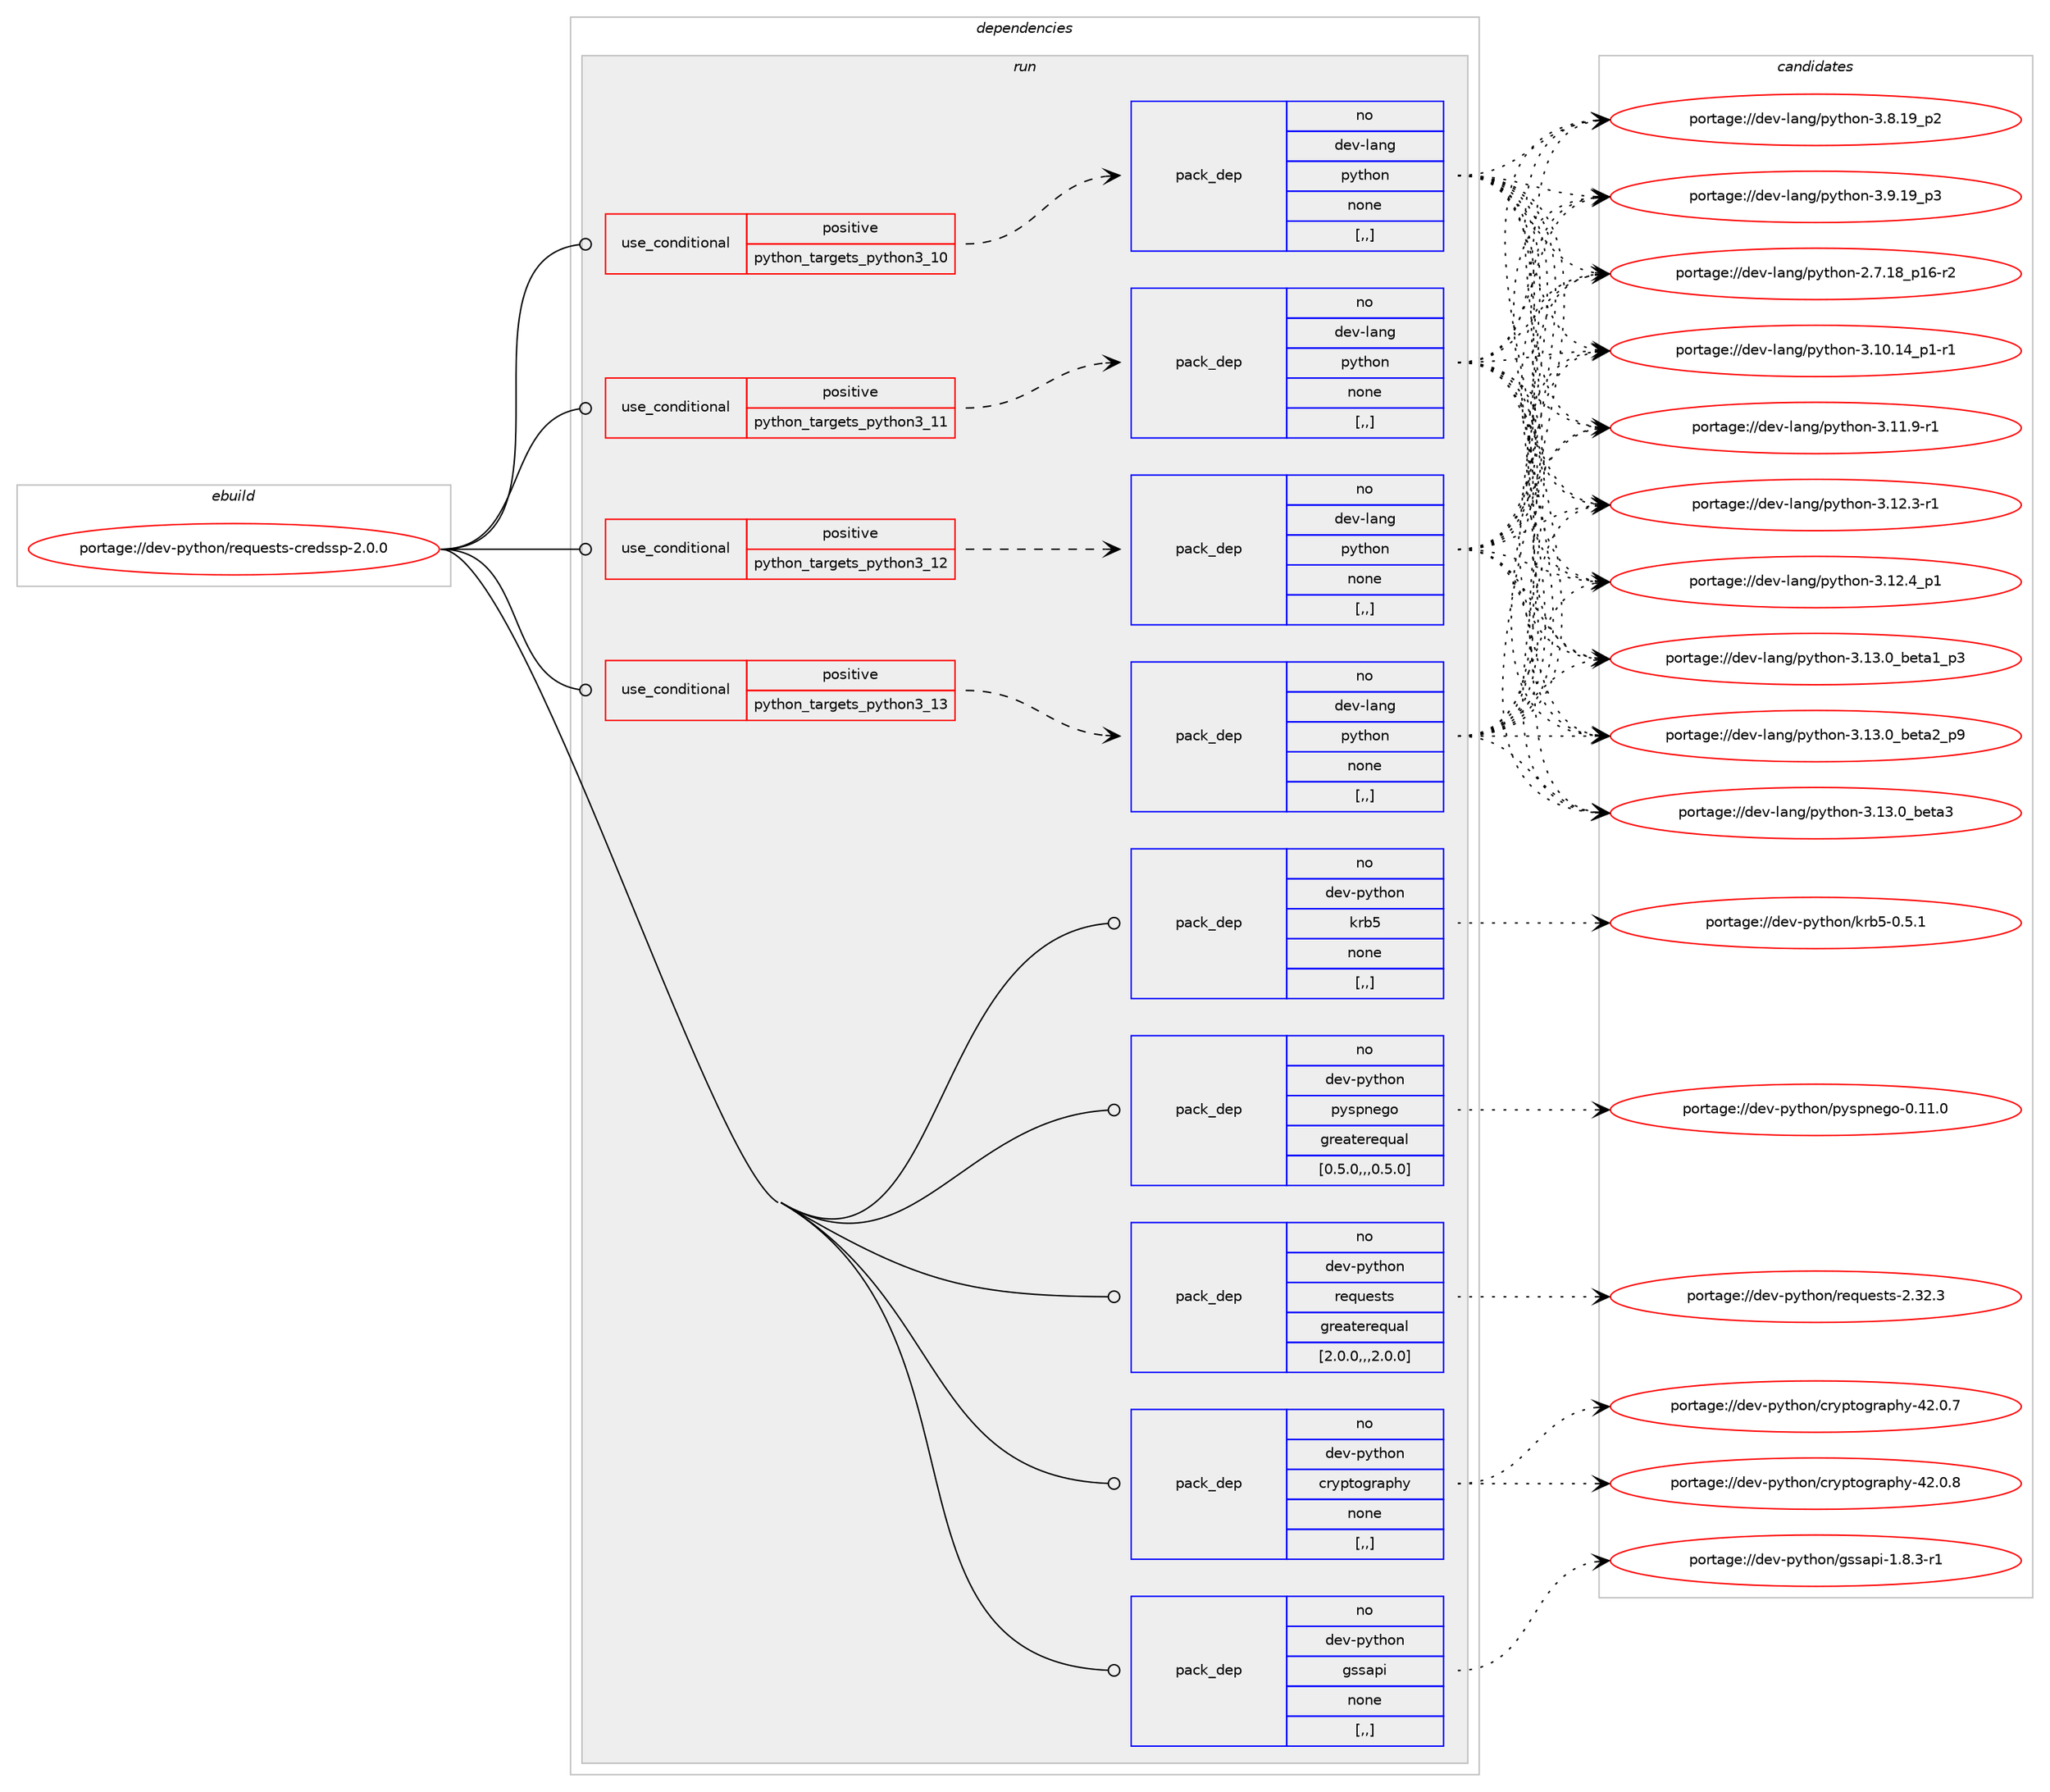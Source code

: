 digraph prolog {

# *************
# Graph options
# *************

newrank=true;
concentrate=true;
compound=true;
graph [rankdir=LR,fontname=Helvetica,fontsize=10,ranksep=1.5];#, ranksep=2.5, nodesep=0.2];
edge  [arrowhead=vee];
node  [fontname=Helvetica,fontsize=10];

# **********
# The ebuild
# **********

subgraph cluster_leftcol {
color=gray;
rank=same;
label=<<i>ebuild</i>>;
id [label="portage://dev-python/requests-credssp-2.0.0", color=red, width=4, href="../dev-python/requests-credssp-2.0.0.svg"];
}

# ****************
# The dependencies
# ****************

subgraph cluster_midcol {
color=gray;
label=<<i>dependencies</i>>;
subgraph cluster_compile {
fillcolor="#eeeeee";
style=filled;
label=<<i>compile</i>>;
}
subgraph cluster_compileandrun {
fillcolor="#eeeeee";
style=filled;
label=<<i>compile and run</i>>;
}
subgraph cluster_run {
fillcolor="#eeeeee";
style=filled;
label=<<i>run</i>>;
subgraph cond37739 {
dependency157800 [label=<<TABLE BORDER="0" CELLBORDER="1" CELLSPACING="0" CELLPADDING="4"><TR><TD ROWSPAN="3" CELLPADDING="10">use_conditional</TD></TR><TR><TD>positive</TD></TR><TR><TD>python_targets_python3_10</TD></TR></TABLE>>, shape=none, color=red];
subgraph pack118823 {
dependency157801 [label=<<TABLE BORDER="0" CELLBORDER="1" CELLSPACING="0" CELLPADDING="4" WIDTH="220"><TR><TD ROWSPAN="6" CELLPADDING="30">pack_dep</TD></TR><TR><TD WIDTH="110">no</TD></TR><TR><TD>dev-lang</TD></TR><TR><TD>python</TD></TR><TR><TD>none</TD></TR><TR><TD>[,,]</TD></TR></TABLE>>, shape=none, color=blue];
}
dependency157800:e -> dependency157801:w [weight=20,style="dashed",arrowhead="vee"];
}
id:e -> dependency157800:w [weight=20,style="solid",arrowhead="odot"];
subgraph cond37740 {
dependency157802 [label=<<TABLE BORDER="0" CELLBORDER="1" CELLSPACING="0" CELLPADDING="4"><TR><TD ROWSPAN="3" CELLPADDING="10">use_conditional</TD></TR><TR><TD>positive</TD></TR><TR><TD>python_targets_python3_11</TD></TR></TABLE>>, shape=none, color=red];
subgraph pack118824 {
dependency157803 [label=<<TABLE BORDER="0" CELLBORDER="1" CELLSPACING="0" CELLPADDING="4" WIDTH="220"><TR><TD ROWSPAN="6" CELLPADDING="30">pack_dep</TD></TR><TR><TD WIDTH="110">no</TD></TR><TR><TD>dev-lang</TD></TR><TR><TD>python</TD></TR><TR><TD>none</TD></TR><TR><TD>[,,]</TD></TR></TABLE>>, shape=none, color=blue];
}
dependency157802:e -> dependency157803:w [weight=20,style="dashed",arrowhead="vee"];
}
id:e -> dependency157802:w [weight=20,style="solid",arrowhead="odot"];
subgraph cond37741 {
dependency157804 [label=<<TABLE BORDER="0" CELLBORDER="1" CELLSPACING="0" CELLPADDING="4"><TR><TD ROWSPAN="3" CELLPADDING="10">use_conditional</TD></TR><TR><TD>positive</TD></TR><TR><TD>python_targets_python3_12</TD></TR></TABLE>>, shape=none, color=red];
subgraph pack118825 {
dependency157805 [label=<<TABLE BORDER="0" CELLBORDER="1" CELLSPACING="0" CELLPADDING="4" WIDTH="220"><TR><TD ROWSPAN="6" CELLPADDING="30">pack_dep</TD></TR><TR><TD WIDTH="110">no</TD></TR><TR><TD>dev-lang</TD></TR><TR><TD>python</TD></TR><TR><TD>none</TD></TR><TR><TD>[,,]</TD></TR></TABLE>>, shape=none, color=blue];
}
dependency157804:e -> dependency157805:w [weight=20,style="dashed",arrowhead="vee"];
}
id:e -> dependency157804:w [weight=20,style="solid",arrowhead="odot"];
subgraph cond37742 {
dependency157806 [label=<<TABLE BORDER="0" CELLBORDER="1" CELLSPACING="0" CELLPADDING="4"><TR><TD ROWSPAN="3" CELLPADDING="10">use_conditional</TD></TR><TR><TD>positive</TD></TR><TR><TD>python_targets_python3_13</TD></TR></TABLE>>, shape=none, color=red];
subgraph pack118826 {
dependency157807 [label=<<TABLE BORDER="0" CELLBORDER="1" CELLSPACING="0" CELLPADDING="4" WIDTH="220"><TR><TD ROWSPAN="6" CELLPADDING="30">pack_dep</TD></TR><TR><TD WIDTH="110">no</TD></TR><TR><TD>dev-lang</TD></TR><TR><TD>python</TD></TR><TR><TD>none</TD></TR><TR><TD>[,,]</TD></TR></TABLE>>, shape=none, color=blue];
}
dependency157806:e -> dependency157807:w [weight=20,style="dashed",arrowhead="vee"];
}
id:e -> dependency157806:w [weight=20,style="solid",arrowhead="odot"];
subgraph pack118827 {
dependency157808 [label=<<TABLE BORDER="0" CELLBORDER="1" CELLSPACING="0" CELLPADDING="4" WIDTH="220"><TR><TD ROWSPAN="6" CELLPADDING="30">pack_dep</TD></TR><TR><TD WIDTH="110">no</TD></TR><TR><TD>dev-python</TD></TR><TR><TD>cryptography</TD></TR><TR><TD>none</TD></TR><TR><TD>[,,]</TD></TR></TABLE>>, shape=none, color=blue];
}
id:e -> dependency157808:w [weight=20,style="solid",arrowhead="odot"];
subgraph pack118828 {
dependency157809 [label=<<TABLE BORDER="0" CELLBORDER="1" CELLSPACING="0" CELLPADDING="4" WIDTH="220"><TR><TD ROWSPAN="6" CELLPADDING="30">pack_dep</TD></TR><TR><TD WIDTH="110">no</TD></TR><TR><TD>dev-python</TD></TR><TR><TD>gssapi</TD></TR><TR><TD>none</TD></TR><TR><TD>[,,]</TD></TR></TABLE>>, shape=none, color=blue];
}
id:e -> dependency157809:w [weight=20,style="solid",arrowhead="odot"];
subgraph pack118829 {
dependency157810 [label=<<TABLE BORDER="0" CELLBORDER="1" CELLSPACING="0" CELLPADDING="4" WIDTH="220"><TR><TD ROWSPAN="6" CELLPADDING="30">pack_dep</TD></TR><TR><TD WIDTH="110">no</TD></TR><TR><TD>dev-python</TD></TR><TR><TD>krb5</TD></TR><TR><TD>none</TD></TR><TR><TD>[,,]</TD></TR></TABLE>>, shape=none, color=blue];
}
id:e -> dependency157810:w [weight=20,style="solid",arrowhead="odot"];
subgraph pack118830 {
dependency157811 [label=<<TABLE BORDER="0" CELLBORDER="1" CELLSPACING="0" CELLPADDING="4" WIDTH="220"><TR><TD ROWSPAN="6" CELLPADDING="30">pack_dep</TD></TR><TR><TD WIDTH="110">no</TD></TR><TR><TD>dev-python</TD></TR><TR><TD>pyspnego</TD></TR><TR><TD>greaterequal</TD></TR><TR><TD>[0.5.0,,,0.5.0]</TD></TR></TABLE>>, shape=none, color=blue];
}
id:e -> dependency157811:w [weight=20,style="solid",arrowhead="odot"];
subgraph pack118831 {
dependency157812 [label=<<TABLE BORDER="0" CELLBORDER="1" CELLSPACING="0" CELLPADDING="4" WIDTH="220"><TR><TD ROWSPAN="6" CELLPADDING="30">pack_dep</TD></TR><TR><TD WIDTH="110">no</TD></TR><TR><TD>dev-python</TD></TR><TR><TD>requests</TD></TR><TR><TD>greaterequal</TD></TR><TR><TD>[2.0.0,,,2.0.0]</TD></TR></TABLE>>, shape=none, color=blue];
}
id:e -> dependency157812:w [weight=20,style="solid",arrowhead="odot"];
}
}

# **************
# The candidates
# **************

subgraph cluster_choices {
rank=same;
color=gray;
label=<<i>candidates</i>>;

subgraph choice118823 {
color=black;
nodesep=1;
choice100101118451089711010347112121116104111110455046554649569511249544511450 [label="portage://dev-lang/python-2.7.18_p16-r2", color=red, width=4,href="../dev-lang/python-2.7.18_p16-r2.svg"];
choice100101118451089711010347112121116104111110455146494846495295112494511449 [label="portage://dev-lang/python-3.10.14_p1-r1", color=red, width=4,href="../dev-lang/python-3.10.14_p1-r1.svg"];
choice100101118451089711010347112121116104111110455146494946574511449 [label="portage://dev-lang/python-3.11.9-r1", color=red, width=4,href="../dev-lang/python-3.11.9-r1.svg"];
choice100101118451089711010347112121116104111110455146495046514511449 [label="portage://dev-lang/python-3.12.3-r1", color=red, width=4,href="../dev-lang/python-3.12.3-r1.svg"];
choice100101118451089711010347112121116104111110455146495046529511249 [label="portage://dev-lang/python-3.12.4_p1", color=red, width=4,href="../dev-lang/python-3.12.4_p1.svg"];
choice10010111845108971101034711212111610411111045514649514648959810111697499511251 [label="portage://dev-lang/python-3.13.0_beta1_p3", color=red, width=4,href="../dev-lang/python-3.13.0_beta1_p3.svg"];
choice10010111845108971101034711212111610411111045514649514648959810111697509511257 [label="portage://dev-lang/python-3.13.0_beta2_p9", color=red, width=4,href="../dev-lang/python-3.13.0_beta2_p9.svg"];
choice1001011184510897110103471121211161041111104551464951464895981011169751 [label="portage://dev-lang/python-3.13.0_beta3", color=red, width=4,href="../dev-lang/python-3.13.0_beta3.svg"];
choice100101118451089711010347112121116104111110455146564649579511250 [label="portage://dev-lang/python-3.8.19_p2", color=red, width=4,href="../dev-lang/python-3.8.19_p2.svg"];
choice100101118451089711010347112121116104111110455146574649579511251 [label="portage://dev-lang/python-3.9.19_p3", color=red, width=4,href="../dev-lang/python-3.9.19_p3.svg"];
dependency157801:e -> choice100101118451089711010347112121116104111110455046554649569511249544511450:w [style=dotted,weight="100"];
dependency157801:e -> choice100101118451089711010347112121116104111110455146494846495295112494511449:w [style=dotted,weight="100"];
dependency157801:e -> choice100101118451089711010347112121116104111110455146494946574511449:w [style=dotted,weight="100"];
dependency157801:e -> choice100101118451089711010347112121116104111110455146495046514511449:w [style=dotted,weight="100"];
dependency157801:e -> choice100101118451089711010347112121116104111110455146495046529511249:w [style=dotted,weight="100"];
dependency157801:e -> choice10010111845108971101034711212111610411111045514649514648959810111697499511251:w [style=dotted,weight="100"];
dependency157801:e -> choice10010111845108971101034711212111610411111045514649514648959810111697509511257:w [style=dotted,weight="100"];
dependency157801:e -> choice1001011184510897110103471121211161041111104551464951464895981011169751:w [style=dotted,weight="100"];
dependency157801:e -> choice100101118451089711010347112121116104111110455146564649579511250:w [style=dotted,weight="100"];
dependency157801:e -> choice100101118451089711010347112121116104111110455146574649579511251:w [style=dotted,weight="100"];
}
subgraph choice118824 {
color=black;
nodesep=1;
choice100101118451089711010347112121116104111110455046554649569511249544511450 [label="portage://dev-lang/python-2.7.18_p16-r2", color=red, width=4,href="../dev-lang/python-2.7.18_p16-r2.svg"];
choice100101118451089711010347112121116104111110455146494846495295112494511449 [label="portage://dev-lang/python-3.10.14_p1-r1", color=red, width=4,href="../dev-lang/python-3.10.14_p1-r1.svg"];
choice100101118451089711010347112121116104111110455146494946574511449 [label="portage://dev-lang/python-3.11.9-r1", color=red, width=4,href="../dev-lang/python-3.11.9-r1.svg"];
choice100101118451089711010347112121116104111110455146495046514511449 [label="portage://dev-lang/python-3.12.3-r1", color=red, width=4,href="../dev-lang/python-3.12.3-r1.svg"];
choice100101118451089711010347112121116104111110455146495046529511249 [label="portage://dev-lang/python-3.12.4_p1", color=red, width=4,href="../dev-lang/python-3.12.4_p1.svg"];
choice10010111845108971101034711212111610411111045514649514648959810111697499511251 [label="portage://dev-lang/python-3.13.0_beta1_p3", color=red, width=4,href="../dev-lang/python-3.13.0_beta1_p3.svg"];
choice10010111845108971101034711212111610411111045514649514648959810111697509511257 [label="portage://dev-lang/python-3.13.0_beta2_p9", color=red, width=4,href="../dev-lang/python-3.13.0_beta2_p9.svg"];
choice1001011184510897110103471121211161041111104551464951464895981011169751 [label="portage://dev-lang/python-3.13.0_beta3", color=red, width=4,href="../dev-lang/python-3.13.0_beta3.svg"];
choice100101118451089711010347112121116104111110455146564649579511250 [label="portage://dev-lang/python-3.8.19_p2", color=red, width=4,href="../dev-lang/python-3.8.19_p2.svg"];
choice100101118451089711010347112121116104111110455146574649579511251 [label="portage://dev-lang/python-3.9.19_p3", color=red, width=4,href="../dev-lang/python-3.9.19_p3.svg"];
dependency157803:e -> choice100101118451089711010347112121116104111110455046554649569511249544511450:w [style=dotted,weight="100"];
dependency157803:e -> choice100101118451089711010347112121116104111110455146494846495295112494511449:w [style=dotted,weight="100"];
dependency157803:e -> choice100101118451089711010347112121116104111110455146494946574511449:w [style=dotted,weight="100"];
dependency157803:e -> choice100101118451089711010347112121116104111110455146495046514511449:w [style=dotted,weight="100"];
dependency157803:e -> choice100101118451089711010347112121116104111110455146495046529511249:w [style=dotted,weight="100"];
dependency157803:e -> choice10010111845108971101034711212111610411111045514649514648959810111697499511251:w [style=dotted,weight="100"];
dependency157803:e -> choice10010111845108971101034711212111610411111045514649514648959810111697509511257:w [style=dotted,weight="100"];
dependency157803:e -> choice1001011184510897110103471121211161041111104551464951464895981011169751:w [style=dotted,weight="100"];
dependency157803:e -> choice100101118451089711010347112121116104111110455146564649579511250:w [style=dotted,weight="100"];
dependency157803:e -> choice100101118451089711010347112121116104111110455146574649579511251:w [style=dotted,weight="100"];
}
subgraph choice118825 {
color=black;
nodesep=1;
choice100101118451089711010347112121116104111110455046554649569511249544511450 [label="portage://dev-lang/python-2.7.18_p16-r2", color=red, width=4,href="../dev-lang/python-2.7.18_p16-r2.svg"];
choice100101118451089711010347112121116104111110455146494846495295112494511449 [label="portage://dev-lang/python-3.10.14_p1-r1", color=red, width=4,href="../dev-lang/python-3.10.14_p1-r1.svg"];
choice100101118451089711010347112121116104111110455146494946574511449 [label="portage://dev-lang/python-3.11.9-r1", color=red, width=4,href="../dev-lang/python-3.11.9-r1.svg"];
choice100101118451089711010347112121116104111110455146495046514511449 [label="portage://dev-lang/python-3.12.3-r1", color=red, width=4,href="../dev-lang/python-3.12.3-r1.svg"];
choice100101118451089711010347112121116104111110455146495046529511249 [label="portage://dev-lang/python-3.12.4_p1", color=red, width=4,href="../dev-lang/python-3.12.4_p1.svg"];
choice10010111845108971101034711212111610411111045514649514648959810111697499511251 [label="portage://dev-lang/python-3.13.0_beta1_p3", color=red, width=4,href="../dev-lang/python-3.13.0_beta1_p3.svg"];
choice10010111845108971101034711212111610411111045514649514648959810111697509511257 [label="portage://dev-lang/python-3.13.0_beta2_p9", color=red, width=4,href="../dev-lang/python-3.13.0_beta2_p9.svg"];
choice1001011184510897110103471121211161041111104551464951464895981011169751 [label="portage://dev-lang/python-3.13.0_beta3", color=red, width=4,href="../dev-lang/python-3.13.0_beta3.svg"];
choice100101118451089711010347112121116104111110455146564649579511250 [label="portage://dev-lang/python-3.8.19_p2", color=red, width=4,href="../dev-lang/python-3.8.19_p2.svg"];
choice100101118451089711010347112121116104111110455146574649579511251 [label="portage://dev-lang/python-3.9.19_p3", color=red, width=4,href="../dev-lang/python-3.9.19_p3.svg"];
dependency157805:e -> choice100101118451089711010347112121116104111110455046554649569511249544511450:w [style=dotted,weight="100"];
dependency157805:e -> choice100101118451089711010347112121116104111110455146494846495295112494511449:w [style=dotted,weight="100"];
dependency157805:e -> choice100101118451089711010347112121116104111110455146494946574511449:w [style=dotted,weight="100"];
dependency157805:e -> choice100101118451089711010347112121116104111110455146495046514511449:w [style=dotted,weight="100"];
dependency157805:e -> choice100101118451089711010347112121116104111110455146495046529511249:w [style=dotted,weight="100"];
dependency157805:e -> choice10010111845108971101034711212111610411111045514649514648959810111697499511251:w [style=dotted,weight="100"];
dependency157805:e -> choice10010111845108971101034711212111610411111045514649514648959810111697509511257:w [style=dotted,weight="100"];
dependency157805:e -> choice1001011184510897110103471121211161041111104551464951464895981011169751:w [style=dotted,weight="100"];
dependency157805:e -> choice100101118451089711010347112121116104111110455146564649579511250:w [style=dotted,weight="100"];
dependency157805:e -> choice100101118451089711010347112121116104111110455146574649579511251:w [style=dotted,weight="100"];
}
subgraph choice118826 {
color=black;
nodesep=1;
choice100101118451089711010347112121116104111110455046554649569511249544511450 [label="portage://dev-lang/python-2.7.18_p16-r2", color=red, width=4,href="../dev-lang/python-2.7.18_p16-r2.svg"];
choice100101118451089711010347112121116104111110455146494846495295112494511449 [label="portage://dev-lang/python-3.10.14_p1-r1", color=red, width=4,href="../dev-lang/python-3.10.14_p1-r1.svg"];
choice100101118451089711010347112121116104111110455146494946574511449 [label="portage://dev-lang/python-3.11.9-r1", color=red, width=4,href="../dev-lang/python-3.11.9-r1.svg"];
choice100101118451089711010347112121116104111110455146495046514511449 [label="portage://dev-lang/python-3.12.3-r1", color=red, width=4,href="../dev-lang/python-3.12.3-r1.svg"];
choice100101118451089711010347112121116104111110455146495046529511249 [label="portage://dev-lang/python-3.12.4_p1", color=red, width=4,href="../dev-lang/python-3.12.4_p1.svg"];
choice10010111845108971101034711212111610411111045514649514648959810111697499511251 [label="portage://dev-lang/python-3.13.0_beta1_p3", color=red, width=4,href="../dev-lang/python-3.13.0_beta1_p3.svg"];
choice10010111845108971101034711212111610411111045514649514648959810111697509511257 [label="portage://dev-lang/python-3.13.0_beta2_p9", color=red, width=4,href="../dev-lang/python-3.13.0_beta2_p9.svg"];
choice1001011184510897110103471121211161041111104551464951464895981011169751 [label="portage://dev-lang/python-3.13.0_beta3", color=red, width=4,href="../dev-lang/python-3.13.0_beta3.svg"];
choice100101118451089711010347112121116104111110455146564649579511250 [label="portage://dev-lang/python-3.8.19_p2", color=red, width=4,href="../dev-lang/python-3.8.19_p2.svg"];
choice100101118451089711010347112121116104111110455146574649579511251 [label="portage://dev-lang/python-3.9.19_p3", color=red, width=4,href="../dev-lang/python-3.9.19_p3.svg"];
dependency157807:e -> choice100101118451089711010347112121116104111110455046554649569511249544511450:w [style=dotted,weight="100"];
dependency157807:e -> choice100101118451089711010347112121116104111110455146494846495295112494511449:w [style=dotted,weight="100"];
dependency157807:e -> choice100101118451089711010347112121116104111110455146494946574511449:w [style=dotted,weight="100"];
dependency157807:e -> choice100101118451089711010347112121116104111110455146495046514511449:w [style=dotted,weight="100"];
dependency157807:e -> choice100101118451089711010347112121116104111110455146495046529511249:w [style=dotted,weight="100"];
dependency157807:e -> choice10010111845108971101034711212111610411111045514649514648959810111697499511251:w [style=dotted,weight="100"];
dependency157807:e -> choice10010111845108971101034711212111610411111045514649514648959810111697509511257:w [style=dotted,weight="100"];
dependency157807:e -> choice1001011184510897110103471121211161041111104551464951464895981011169751:w [style=dotted,weight="100"];
dependency157807:e -> choice100101118451089711010347112121116104111110455146564649579511250:w [style=dotted,weight="100"];
dependency157807:e -> choice100101118451089711010347112121116104111110455146574649579511251:w [style=dotted,weight="100"];
}
subgraph choice118827 {
color=black;
nodesep=1;
choice1001011184511212111610411111047991141211121161111031149711210412145525046484655 [label="portage://dev-python/cryptography-42.0.7", color=red, width=4,href="../dev-python/cryptography-42.0.7.svg"];
choice1001011184511212111610411111047991141211121161111031149711210412145525046484656 [label="portage://dev-python/cryptography-42.0.8", color=red, width=4,href="../dev-python/cryptography-42.0.8.svg"];
dependency157808:e -> choice1001011184511212111610411111047991141211121161111031149711210412145525046484655:w [style=dotted,weight="100"];
dependency157808:e -> choice1001011184511212111610411111047991141211121161111031149711210412145525046484656:w [style=dotted,weight="100"];
}
subgraph choice118828 {
color=black;
nodesep=1;
choice1001011184511212111610411111047103115115971121054549465646514511449 [label="portage://dev-python/gssapi-1.8.3-r1", color=red, width=4,href="../dev-python/gssapi-1.8.3-r1.svg"];
dependency157809:e -> choice1001011184511212111610411111047103115115971121054549465646514511449:w [style=dotted,weight="100"];
}
subgraph choice118829 {
color=black;
nodesep=1;
choice10010111845112121116104111110471071149853454846534649 [label="portage://dev-python/krb5-0.5.1", color=red, width=4,href="../dev-python/krb5-0.5.1.svg"];
dependency157810:e -> choice10010111845112121116104111110471071149853454846534649:w [style=dotted,weight="100"];
}
subgraph choice118830 {
color=black;
nodesep=1;
choice100101118451121211161041111104711212111511211010110311145484649494648 [label="portage://dev-python/pyspnego-0.11.0", color=red, width=4,href="../dev-python/pyspnego-0.11.0.svg"];
dependency157811:e -> choice100101118451121211161041111104711212111511211010110311145484649494648:w [style=dotted,weight="100"];
}
subgraph choice118831 {
color=black;
nodesep=1;
choice100101118451121211161041111104711410111311710111511611545504651504651 [label="portage://dev-python/requests-2.32.3", color=red, width=4,href="../dev-python/requests-2.32.3.svg"];
dependency157812:e -> choice100101118451121211161041111104711410111311710111511611545504651504651:w [style=dotted,weight="100"];
}
}

}
